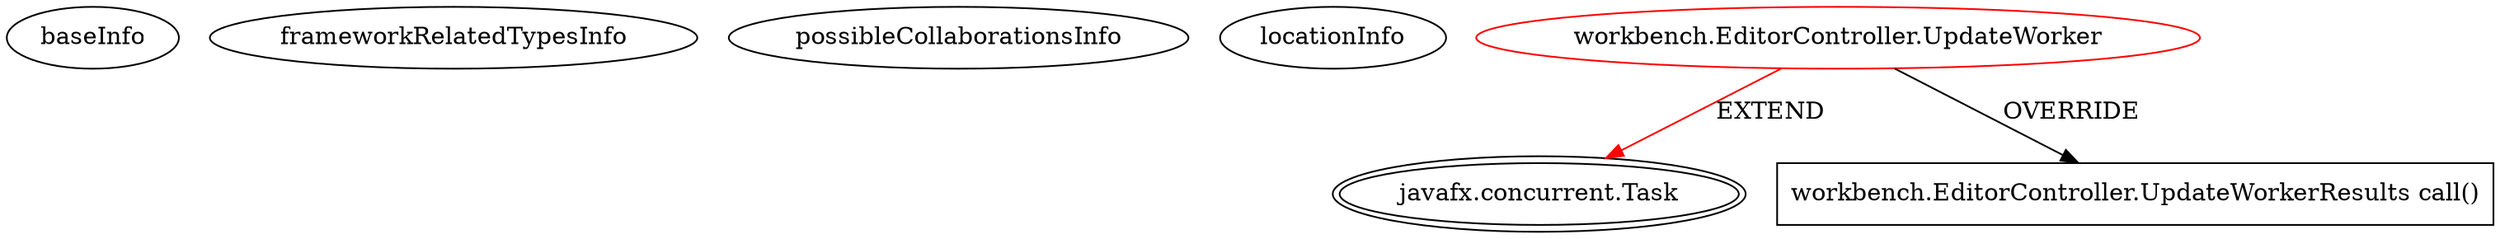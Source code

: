 digraph {
baseInfo[graphId=2579,category="extension_graph",isAnonymous=false,possibleRelation=false]
frameworkRelatedTypesInfo[0="javafx.concurrent.Task"]
possibleCollaborationsInfo[]
locationInfo[projectName="dougdew-Workbench",filePath="/dougdew-Workbench/Workbench-master/src/workbench/EditorController.java",contextSignature="UpdateWorker",graphId="2579"]
0[label="workbench.EditorController.UpdateWorker",vertexType="ROOT_CLIENT_CLASS_DECLARATION",isFrameworkType=false,color=red]
1[label="javafx.concurrent.Task",vertexType="FRAMEWORK_CLASS_TYPE",isFrameworkType=true,peripheries=2]
2[label="workbench.EditorController.UpdateWorkerResults call()",vertexType="OVERRIDING_METHOD_DECLARATION",isFrameworkType=false,shape=box]
0->1[label="EXTEND",color=red]
0->2[label="OVERRIDE"]
}
